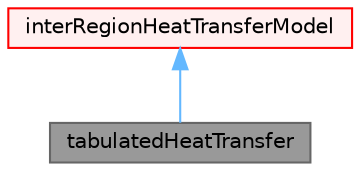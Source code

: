 digraph "tabulatedHeatTransfer"
{
 // LATEX_PDF_SIZE
  bgcolor="transparent";
  edge [fontname=Helvetica,fontsize=10,labelfontname=Helvetica,labelfontsize=10];
  node [fontname=Helvetica,fontsize=10,shape=box,height=0.2,width=0.4];
  Node1 [id="Node000001",label="tabulatedHeatTransfer",height=0.2,width=0.4,color="gray40", fillcolor="grey60", style="filled", fontcolor="black",tooltip="Applies a tabulated heat transfer model for inter-region heat exchanges."];
  Node2 -> Node1 [id="edge1_Node000001_Node000002",dir="back",color="steelblue1",style="solid",tooltip=" "];
  Node2 [id="Node000002",label="interRegionHeatTransferModel",height=0.2,width=0.4,color="red", fillcolor="#FFF0F0", style="filled",URL="$classFoam_1_1fv_1_1interRegionHeatTransferModel.html",tooltip="Intermediate class for handling inter-region heat exchanges."];
}
